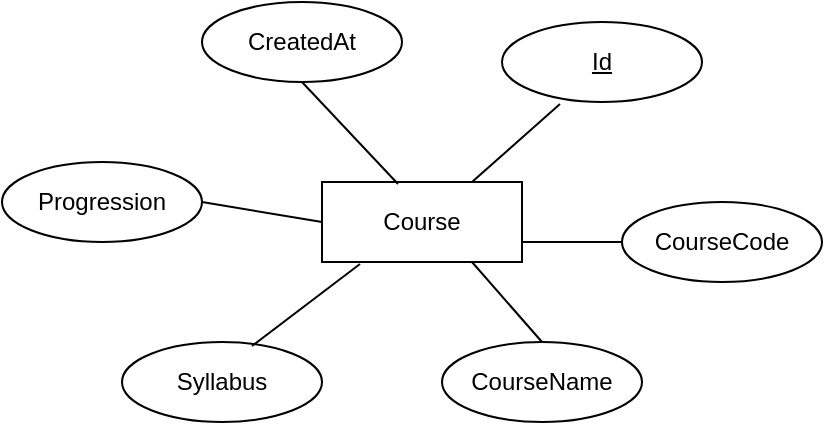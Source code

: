 <mxfile>
    <diagram id="pcJWJn65OHi0rpQB7w8u" name="Page-1">
        <mxGraphModel dx="809" dy="547" grid="1" gridSize="10" guides="1" tooltips="1" connect="1" arrows="1" fold="1" page="1" pageScale="1" pageWidth="1169" pageHeight="827" math="0" shadow="0">
            <root>
                <mxCell id="0"/>
                <mxCell id="1" parent="0"/>
                <mxCell id="2" value="Course" style="whiteSpace=wrap;html=1;align=center;" vertex="1" parent="1">
                    <mxGeometry x="370" y="270" width="100" height="40" as="geometry"/>
                </mxCell>
                <mxCell id="3" value="Id" style="ellipse;whiteSpace=wrap;html=1;align=center;fontStyle=4;" vertex="1" parent="1">
                    <mxGeometry x="460" y="190" width="100" height="40" as="geometry"/>
                </mxCell>
                <mxCell id="4" value="CourseCode" style="ellipse;whiteSpace=wrap;html=1;align=center;" vertex="1" parent="1">
                    <mxGeometry x="520" y="280" width="100" height="40" as="geometry"/>
                </mxCell>
                <mxCell id="5" value="CourseName" style="ellipse;whiteSpace=wrap;html=1;align=center;" vertex="1" parent="1">
                    <mxGeometry x="430" y="350" width="100" height="40" as="geometry"/>
                </mxCell>
                <mxCell id="6" value="Syllabus" style="ellipse;whiteSpace=wrap;html=1;align=center;" vertex="1" parent="1">
                    <mxGeometry x="270" y="350" width="100" height="40" as="geometry"/>
                </mxCell>
                <mxCell id="7" value="Progression" style="ellipse;whiteSpace=wrap;html=1;align=center;" vertex="1" parent="1">
                    <mxGeometry x="210" y="260" width="100" height="40" as="geometry"/>
                </mxCell>
                <mxCell id="8" value="CreatedAt" style="ellipse;whiteSpace=wrap;html=1;align=center;" vertex="1" parent="1">
                    <mxGeometry x="310" y="180" width="100" height="40" as="geometry"/>
                </mxCell>
                <mxCell id="9" value="" style="endArrow=none;html=1;rounded=0;entryX=0.29;entryY=1.025;entryDx=0;entryDy=0;entryPerimeter=0;exitX=0.75;exitY=0;exitDx=0;exitDy=0;" edge="1" parent="1" source="2" target="3">
                    <mxGeometry relative="1" as="geometry">
                        <mxPoint x="340" y="290" as="sourcePoint"/>
                        <mxPoint x="500" y="290" as="targetPoint"/>
                    </mxGeometry>
                </mxCell>
                <mxCell id="10" value="" style="endArrow=none;html=1;rounded=0;entryX=0;entryY=0.5;entryDx=0;entryDy=0;" edge="1" parent="1" target="4">
                    <mxGeometry relative="1" as="geometry">
                        <mxPoint x="470" y="300" as="sourcePoint"/>
                        <mxPoint x="500" y="290" as="targetPoint"/>
                    </mxGeometry>
                </mxCell>
                <mxCell id="11" value="" style="endArrow=none;html=1;rounded=0;entryX=0.5;entryY=0;entryDx=0;entryDy=0;exitX=0.75;exitY=1;exitDx=0;exitDy=0;" edge="1" parent="1" source="2" target="5">
                    <mxGeometry relative="1" as="geometry">
                        <mxPoint x="340" y="290" as="sourcePoint"/>
                        <mxPoint x="500" y="290" as="targetPoint"/>
                    </mxGeometry>
                </mxCell>
                <mxCell id="12" value="" style="endArrow=none;html=1;rounded=0;exitX=0.65;exitY=0.05;exitDx=0;exitDy=0;exitPerimeter=0;entryX=0.19;entryY=1.025;entryDx=0;entryDy=0;entryPerimeter=0;" edge="1" parent="1" source="6" target="2">
                    <mxGeometry relative="1" as="geometry">
                        <mxPoint x="340" y="290" as="sourcePoint"/>
                        <mxPoint x="500" y="290" as="targetPoint"/>
                    </mxGeometry>
                </mxCell>
                <mxCell id="13" value="" style="endArrow=none;html=1;rounded=0;exitX=1;exitY=0.5;exitDx=0;exitDy=0;entryX=0;entryY=0.5;entryDx=0;entryDy=0;" edge="1" parent="1" source="7" target="2">
                    <mxGeometry relative="1" as="geometry">
                        <mxPoint x="340" y="290" as="sourcePoint"/>
                        <mxPoint x="500" y="290" as="targetPoint"/>
                    </mxGeometry>
                </mxCell>
                <mxCell id="15" value="" style="endArrow=none;html=1;rounded=0;exitX=0.5;exitY=1;exitDx=0;exitDy=0;entryX=0.38;entryY=0.025;entryDx=0;entryDy=0;entryPerimeter=0;" edge="1" parent="1" source="8" target="2">
                    <mxGeometry relative="1" as="geometry">
                        <mxPoint x="340" y="290" as="sourcePoint"/>
                        <mxPoint x="400" y="260" as="targetPoint"/>
                    </mxGeometry>
                </mxCell>
            </root>
        </mxGraphModel>
    </diagram>
</mxfile>